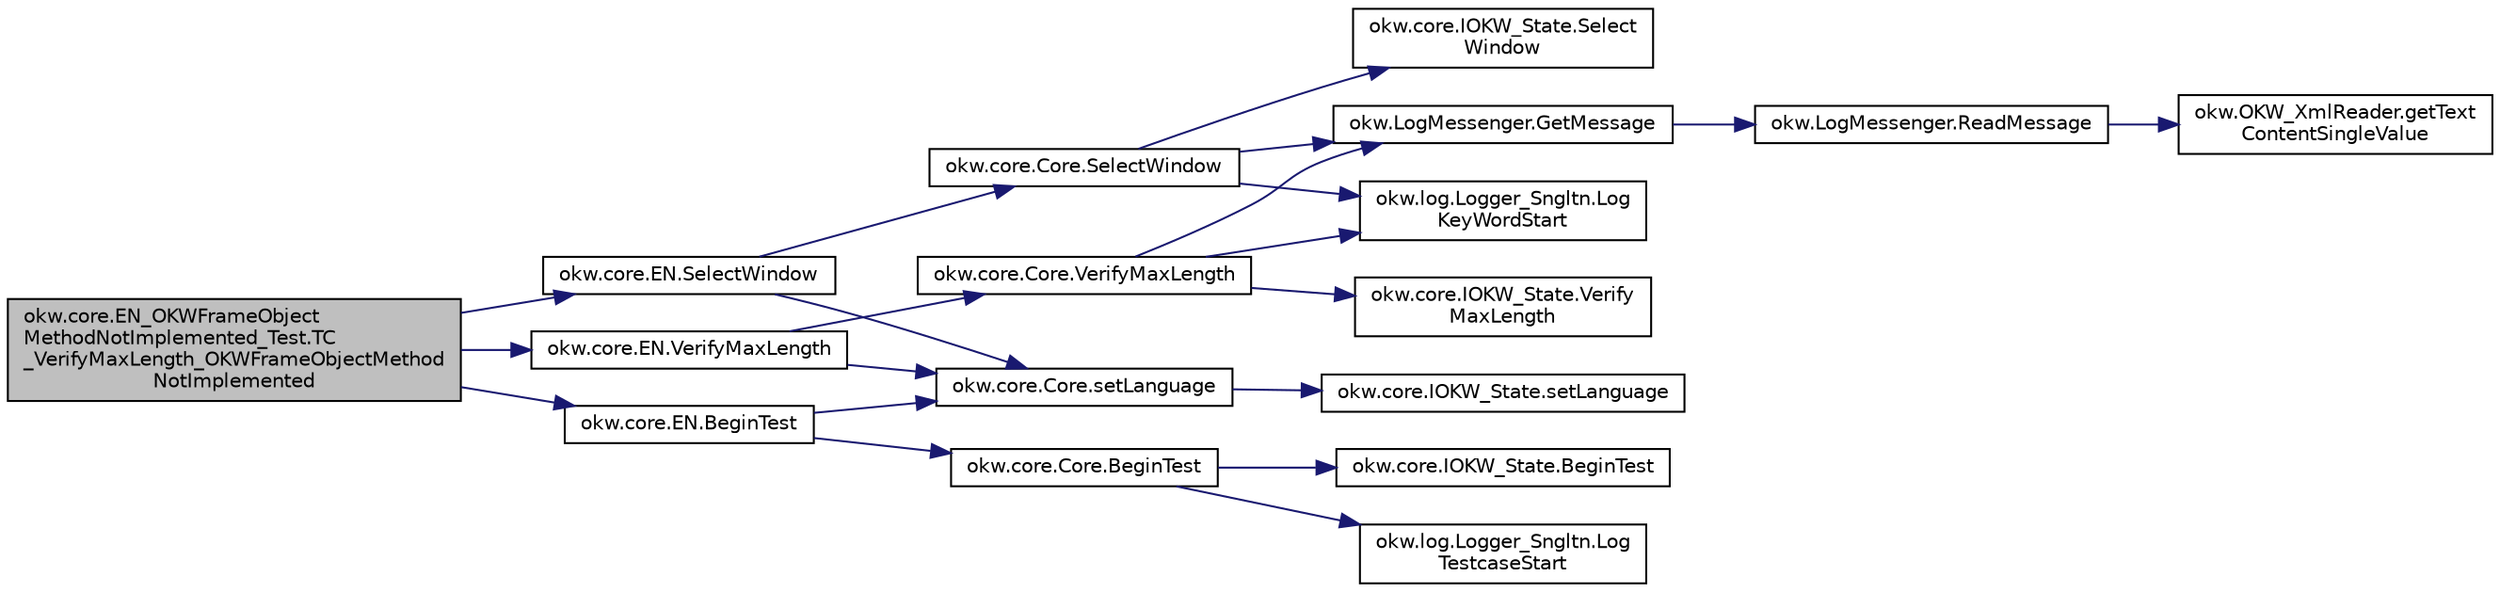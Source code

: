 digraph "okw.core.EN_OKWFrameObjectMethodNotImplemented_Test.TC_VerifyMaxLength_OKWFrameObjectMethodNotImplemented"
{
 // INTERACTIVE_SVG=YES
 // LATEX_PDF_SIZE
  edge [fontname="Helvetica",fontsize="10",labelfontname="Helvetica",labelfontsize="10"];
  node [fontname="Helvetica",fontsize="10",shape=record];
  rankdir="LR";
  Node354 [label="okw.core.EN_OKWFrameObject\lMethodNotImplemented_Test.TC\l_VerifyMaxLength_OKWFrameObjectMethod\lNotImplemented",height=0.2,width=0.4,color="black", fillcolor="grey75", style="filled", fontcolor="black",tooltip="Prüft ob die Ausnahme OKWFrameObjectMethodNotImplemented von VerifyMaxLength( FN, ExpVal ) ausgelöst ..."];
  Node354 -> Node355 [color="midnightblue",fontsize="10",style="solid",fontname="Helvetica"];
  Node355 [label="okw.core.EN.BeginTest",height=0.2,width=0.4,color="black", fillcolor="white", style="filled",URL="$classokw_1_1core_1_1_e_n.html#aef613b0a3e6bb8a9623984db145cae69",tooltip="Markiert den Anfang eines neuen Testfalls."];
  Node355 -> Node356 [color="midnightblue",fontsize="10",style="solid",fontname="Helvetica"];
  Node356 [label="okw.core.Core.setLanguage",height=0.2,width=0.4,color="black", fillcolor="white", style="filled",URL="$classokw_1_1core_1_1_core.html#ab4e0f723d27cb11c944ec4c82c426100",tooltip="Setzt die Sprache auf den gegebenen wert Language."];
  Node356 -> Node357 [color="midnightblue",fontsize="10",style="solid",fontname="Helvetica"];
  Node357 [label="okw.core.IOKW_State.setLanguage",height=0.2,width=0.4,color="black", fillcolor="white", style="filled",URL="$interfaceokw_1_1core_1_1_i_o_k_w___state.html#a866baa0bde08a47418f54d63bdb56097",tooltip="Interne Methode zum setzen der Sprache für die sprachabhängigen Ausgaben der Dokumentation (Log)."];
  Node355 -> Node358 [color="midnightblue",fontsize="10",style="solid",fontname="Helvetica"];
  Node358 [label="okw.core.Core.BeginTest",height=0.2,width=0.4,color="black", fillcolor="white", style="filled",URL="$classokw_1_1core_1_1_core.html#acfefe92468c9eb9e951846372726c4d8",tooltip="Markiert den Anfang eines neuen Testfalls."];
  Node358 -> Node359 [color="midnightblue",fontsize="10",style="solid",fontname="Helvetica"];
  Node359 [label="okw.log.Logger_Sngltn.Log\lTestcaseStart",height=0.2,width=0.4,color="black", fillcolor="white", style="filled",URL="$classokw_1_1log_1_1_logger___sngltn.html#a60f4ad59db847ae61df928f9920f3deb",tooltip="Ausgabe des Testfalls."];
  Node358 -> Node360 [color="midnightblue",fontsize="10",style="solid",fontname="Helvetica"];
  Node360 [label="okw.core.IOKW_State.BeginTest",height=0.2,width=0.4,color="black", fillcolor="white", style="filled",URL="$interfaceokw_1_1core_1_1_i_o_k_w___state.html#ae5480ddb1fc37eade5d899d335bc4b13",tooltip="Markiert den Anfang eines neuen Testfalls."];
  Node354 -> Node361 [color="midnightblue",fontsize="10",style="solid",fontname="Helvetica"];
  Node361 [label="okw.core.EN.SelectWindow",height=0.2,width=0.4,color="black", fillcolor="white", style="filled",URL="$classokw_1_1core_1_1_e_n.html#a2b61c2b39a9cfdbdfd25fe0e3d43785b",tooltip="Setzt den Kontext auf das gegebene Fenster."];
  Node361 -> Node356 [color="midnightblue",fontsize="10",style="solid",fontname="Helvetica"];
  Node361 -> Node362 [color="midnightblue",fontsize="10",style="solid",fontname="Helvetica"];
  Node362 [label="okw.core.Core.SelectWindow",height=0.2,width=0.4,color="black", fillcolor="white", style="filled",URL="$classokw_1_1core_1_1_core.html#a6a68660eb5e34965522896e2a5c48314",tooltip="Setzt den Kontext auf das gegebene Fenster."];
  Node362 -> Node363 [color="midnightblue",fontsize="10",style="solid",fontname="Helvetica"];
  Node363 [label="okw.log.Logger_Sngltn.Log\lKeyWordStart",height=0.2,width=0.4,color="black", fillcolor="white", style="filled",URL="$classokw_1_1log_1_1_logger___sngltn.html#a70ec25e200e00ecefc544e8fd371d2ef",tooltip="Ausgabe eines Schlüsselwortes."];
  Node362 -> Node364 [color="midnightblue",fontsize="10",style="solid",fontname="Helvetica"];
  Node364 [label="okw.LogMessenger.GetMessage",height=0.2,width=0.4,color="black", fillcolor="white", style="filled",URL="$classokw_1_1_log_messenger.html#af225d1f037d47b3b085175c09d78bdd2",tooltip="Holt die Log-Meldung für MethodeNmae/Textkey ohne weitere Parameter."];
  Node364 -> Node365 [color="midnightblue",fontsize="10",style="solid",fontname="Helvetica"];
  Node365 [label="okw.LogMessenger.ReadMessage",height=0.2,width=0.4,color="black", fillcolor="white", style="filled",URL="$classokw_1_1_log_messenger.html#a530cd6ab82ec82a04206a2e976ec06e3",tooltip="Interne Kernfunktion holt die Log-Meldung mit Platzhaltern aus der XML-Datei."];
  Node365 -> Node366 [color="midnightblue",fontsize="10",style="solid",fontname="Helvetica"];
  Node366 [label="okw.OKW_XmlReader.getText\lContentSingleValue",height=0.2,width=0.4,color="black", fillcolor="white", style="filled",URL="$classokw_1_1_o_k_w___xml_reader.html#ab920b5335a2e1429c14cc5f8e79f39eb",tooltip="Lies den TextContent eines Tag."];
  Node362 -> Node367 [color="midnightblue",fontsize="10",style="solid",fontname="Helvetica"];
  Node367 [label="okw.core.IOKW_State.Select\lWindow",height=0.2,width=0.4,color="black", fillcolor="white", style="filled",URL="$interfaceokw_1_1core_1_1_i_o_k_w___state.html#ad4fc9610ed5b1176590a45b55e6ac7f0",tooltip="Setzt den Kontext auf das gegebene Fenster."];
  Node354 -> Node368 [color="midnightblue",fontsize="10",style="solid",fontname="Helvetica"];
  Node368 [label="okw.core.EN.VerifyMaxLength",height=0.2,width=0.4,color="black", fillcolor="white", style="filled",URL="$classokw_1_1core_1_1_e_n.html#a49f6f37be28bbc0bef197313cafc8d96",tooltip="Checks the maximum number of characters that can be entered."];
  Node368 -> Node356 [color="midnightblue",fontsize="10",style="solid",fontname="Helvetica"];
  Node368 -> Node369 [color="midnightblue",fontsize="10",style="solid",fontname="Helvetica"];
  Node369 [label="okw.core.Core.VerifyMaxLength",height=0.2,width=0.4,color="black", fillcolor="white", style="filled",URL="$classokw_1_1core_1_1_core.html#aca2a75d895266af56780569bacebc1ae",tooltip="Checks the maximum number of characters that can be entered."];
  Node369 -> Node363 [color="midnightblue",fontsize="10",style="solid",fontname="Helvetica"];
  Node369 -> Node364 [color="midnightblue",fontsize="10",style="solid",fontname="Helvetica"];
  Node369 -> Node370 [color="midnightblue",fontsize="10",style="solid",fontname="Helvetica"];
  Node370 [label="okw.core.IOKW_State.Verify\lMaxLength",height=0.2,width=0.4,color="black", fillcolor="white", style="filled",URL="$interfaceokw_1_1core_1_1_i_o_k_w___state.html#a4aaa222daa949dd0401b3dfc1c5ab19d",tooltip="Checks the maximum number of characters that can be entered."];
}
